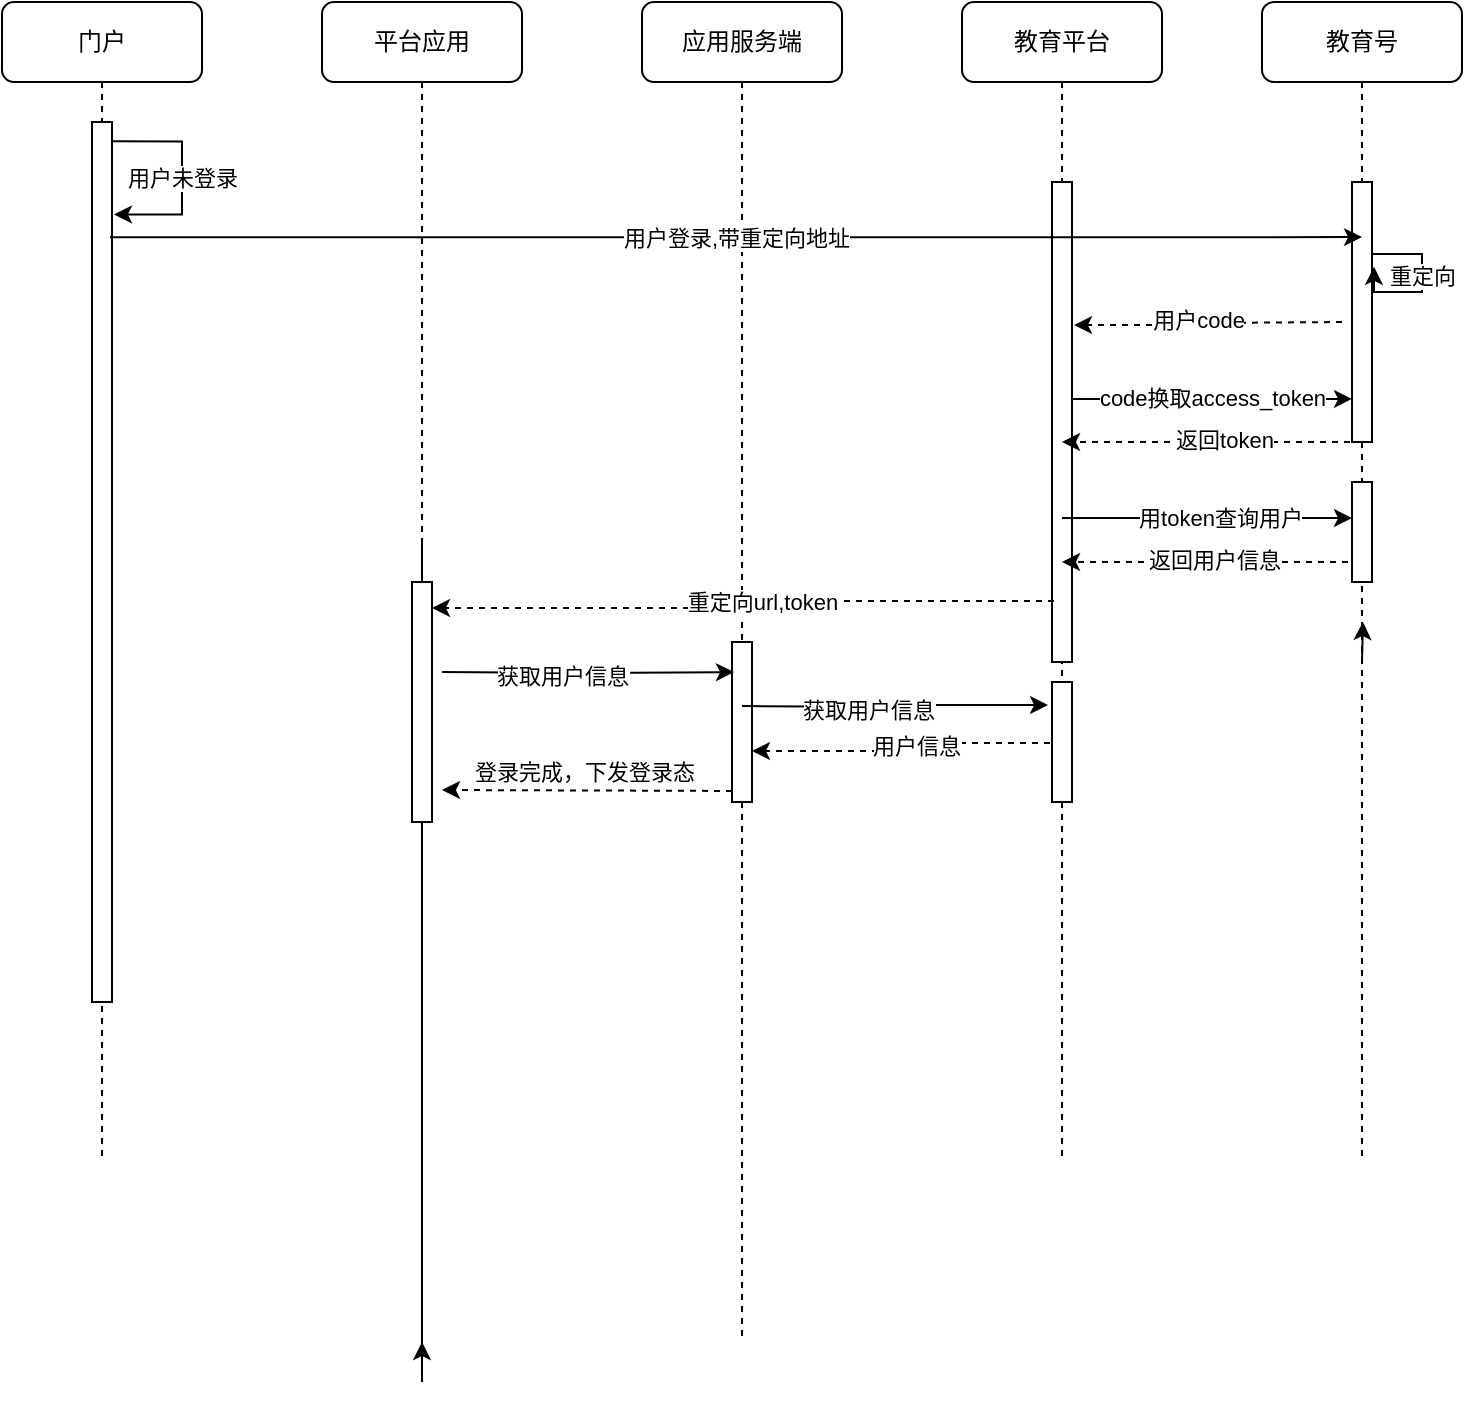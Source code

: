 <mxfile version="21.0.2" type="github">
  <diagram name="Page-1" id="0783ab3e-0a74-02c8-0abd-f7b4e66b4bec">
    <mxGraphModel dx="954" dy="562" grid="1" gridSize="10" guides="1" tooltips="1" connect="1" arrows="1" fold="1" page="1" pageScale="1" pageWidth="850" pageHeight="1100" background="none" math="0" shadow="0">
      <root>
        <mxCell id="0" />
        <mxCell id="1" parent="0" />
        <mxCell id="YV2BT5zyzoHaoUn2P1-p-2" value="平台应用" style="shape=umlLifeline;perimeter=lifelinePerimeter;whiteSpace=wrap;html=1;container=1;collapsible=0;recursiveResize=0;outlineConnect=0;rounded=1;shadow=0;comic=0;labelBackgroundColor=none;strokeWidth=1;fontFamily=Verdana;fontSize=12;align=center;" vertex="1" parent="1">
          <mxGeometry x="260" y="80" width="100" height="670" as="geometry" />
        </mxCell>
        <mxCell id="YV2BT5zyzoHaoUn2P1-p-3" style="edgeStyle=none;rounded=0;orthogonalLoop=1;jettySize=auto;html=1;dashed=1;elbow=vertical;" edge="1" parent="YV2BT5zyzoHaoUn2P1-p-2" target="YV2BT5zyzoHaoUn2P1-p-2">
          <mxGeometry relative="1" as="geometry">
            <mxPoint x="49.5" y="75" as="sourcePoint" />
          </mxGeometry>
        </mxCell>
        <mxCell id="YV2BT5zyzoHaoUn2P1-p-75" style="edgeStyle=orthogonalEdgeStyle;rounded=0;orthogonalLoop=1;jettySize=auto;html=1;" edge="1" parent="YV2BT5zyzoHaoUn2P1-p-2" source="YV2BT5zyzoHaoUn2P1-p-68" target="YV2BT5zyzoHaoUn2P1-p-2">
          <mxGeometry relative="1" as="geometry" />
        </mxCell>
        <mxCell id="YV2BT5zyzoHaoUn2P1-p-68" value="" style="html=1;points=[];perimeter=orthogonalPerimeter;rounded=0;shadow=0;comic=0;labelBackgroundColor=none;strokeWidth=1;fontFamily=Verdana;fontSize=12;align=center;" vertex="1" parent="YV2BT5zyzoHaoUn2P1-p-2">
          <mxGeometry x="45" y="290" width="10" height="120" as="geometry" />
        </mxCell>
        <mxCell id="YV2BT5zyzoHaoUn2P1-p-5" value="应用服务端" style="shape=umlLifeline;perimeter=lifelinePerimeter;whiteSpace=wrap;html=1;container=1;collapsible=0;recursiveResize=0;outlineConnect=0;rounded=1;shadow=0;comic=0;labelBackgroundColor=none;strokeWidth=1;fontFamily=Verdana;fontSize=12;align=center;" vertex="1" parent="1">
          <mxGeometry x="420" y="80" width="100" height="670" as="geometry" />
        </mxCell>
        <mxCell id="YV2BT5zyzoHaoUn2P1-p-7" style="edgeStyle=none;rounded=0;orthogonalLoop=1;jettySize=auto;html=1;elbow=vertical;" edge="1" parent="YV2BT5zyzoHaoUn2P1-p-5" target="YV2BT5zyzoHaoUn2P1-p-5">
          <mxGeometry relative="1" as="geometry">
            <mxPoint x="49.5" y="530" as="sourcePoint" />
          </mxGeometry>
        </mxCell>
        <mxCell id="YV2BT5zyzoHaoUn2P1-p-8" style="edgeStyle=orthogonalEdgeStyle;rounded=0;orthogonalLoop=1;jettySize=auto;html=1;" edge="1" parent="YV2BT5zyzoHaoUn2P1-p-5" target="YV2BT5zyzoHaoUn2P1-p-5">
          <mxGeometry relative="1" as="geometry">
            <Array as="points">
              <mxPoint x="50" y="230" />
              <mxPoint x="50" y="230" />
            </Array>
            <mxPoint x="49.5" y="530" as="sourcePoint" />
          </mxGeometry>
        </mxCell>
        <mxCell id="YV2BT5zyzoHaoUn2P1-p-69" value="" style="html=1;points=[];perimeter=orthogonalPerimeter;rounded=0;shadow=0;comic=0;labelBackgroundColor=none;strokeWidth=1;fontFamily=Verdana;fontSize=12;align=center;" vertex="1" parent="YV2BT5zyzoHaoUn2P1-p-5">
          <mxGeometry x="45" y="320" width="10" height="80" as="geometry" />
        </mxCell>
        <mxCell id="YV2BT5zyzoHaoUn2P1-p-10" value="教育平台" style="shape=umlLifeline;perimeter=lifelinePerimeter;whiteSpace=wrap;html=1;container=1;collapsible=0;recursiveResize=0;outlineConnect=0;rounded=1;shadow=0;comic=0;labelBackgroundColor=none;strokeWidth=1;fontFamily=Verdana;fontSize=12;align=center;" vertex="1" parent="1">
          <mxGeometry x="580" y="80" width="100" height="580" as="geometry" />
        </mxCell>
        <mxCell id="YV2BT5zyzoHaoUn2P1-p-11" style="edgeStyle=orthogonalEdgeStyle;rounded=0;orthogonalLoop=1;jettySize=auto;html=1;" edge="1" parent="YV2BT5zyzoHaoUn2P1-p-10" source="YV2BT5zyzoHaoUn2P1-p-12" target="YV2BT5zyzoHaoUn2P1-p-10">
          <mxGeometry relative="1" as="geometry">
            <Array as="points">
              <mxPoint x="50" y="230" />
              <mxPoint x="50" y="230" />
            </Array>
          </mxGeometry>
        </mxCell>
        <mxCell id="YV2BT5zyzoHaoUn2P1-p-12" value="" style="html=1;points=[];perimeter=orthogonalPerimeter;rounded=0;shadow=0;comic=0;labelBackgroundColor=none;strokeWidth=1;fontFamily=Verdana;fontSize=12;align=center;" vertex="1" parent="YV2BT5zyzoHaoUn2P1-p-10">
          <mxGeometry x="45" y="90" width="10" height="240" as="geometry" />
        </mxCell>
        <mxCell id="YV2BT5zyzoHaoUn2P1-p-74" value="" style="html=1;points=[];perimeter=orthogonalPerimeter;rounded=0;shadow=0;comic=0;labelBackgroundColor=none;strokeWidth=1;fontFamily=Verdana;fontSize=12;align=center;" vertex="1" parent="YV2BT5zyzoHaoUn2P1-p-10">
          <mxGeometry x="45" y="340" width="10" height="60" as="geometry" />
        </mxCell>
        <mxCell id="YV2BT5zyzoHaoUn2P1-p-14" value="门户" style="shape=umlLifeline;perimeter=lifelinePerimeter;whiteSpace=wrap;html=1;container=1;collapsible=0;recursiveResize=0;outlineConnect=0;rounded=1;shadow=0;comic=0;labelBackgroundColor=none;strokeWidth=1;fontFamily=Verdana;fontSize=12;align=center;" vertex="1" parent="1">
          <mxGeometry x="100" y="80" width="100" height="580" as="geometry" />
        </mxCell>
        <mxCell id="YV2BT5zyzoHaoUn2P1-p-15" value="" style="html=1;points=[];perimeter=orthogonalPerimeter;rounded=0;shadow=0;comic=0;labelBackgroundColor=none;strokeWidth=1;fontFamily=Verdana;fontSize=12;align=center;" vertex="1" parent="YV2BT5zyzoHaoUn2P1-p-14">
          <mxGeometry x="45" y="60" width="10" height="440" as="geometry" />
        </mxCell>
        <mxCell id="YV2BT5zyzoHaoUn2P1-p-61" value="用户未登录" style="edgeStyle=orthogonalEdgeStyle;rounded=0;orthogonalLoop=1;jettySize=auto;html=1;entryX=1.1;entryY=0.105;entryDx=0;entryDy=0;entryPerimeter=0;exitX=1;exitY=0.022;exitDx=0;exitDy=0;exitPerimeter=0;" edge="1" parent="YV2BT5zyzoHaoUn2P1-p-14" source="YV2BT5zyzoHaoUn2P1-p-15" target="YV2BT5zyzoHaoUn2P1-p-15">
          <mxGeometry relative="1" as="geometry">
            <Array as="points">
              <mxPoint x="90" y="70" />
              <mxPoint x="90" y="106" />
            </Array>
          </mxGeometry>
        </mxCell>
        <mxCell id="YV2BT5zyzoHaoUn2P1-p-18" value="教育号" style="shape=umlLifeline;perimeter=lifelinePerimeter;whiteSpace=wrap;html=1;container=1;collapsible=0;recursiveResize=0;outlineConnect=0;rounded=1;shadow=0;comic=0;labelBackgroundColor=none;strokeWidth=1;fontFamily=Verdana;fontSize=12;align=center;" vertex="1" parent="1">
          <mxGeometry x="730" y="80" width="100" height="580" as="geometry" />
        </mxCell>
        <mxCell id="YV2BT5zyzoHaoUn2P1-p-19" style="edgeStyle=none;rounded=0;orthogonalLoop=1;jettySize=auto;html=1;" edge="1" parent="YV2BT5zyzoHaoUn2P1-p-18" source="YV2BT5zyzoHaoUn2P1-p-20">
          <mxGeometry relative="1" as="geometry">
            <mxPoint x="55" y="190" as="targetPoint" />
          </mxGeometry>
        </mxCell>
        <mxCell id="YV2BT5zyzoHaoUn2P1-p-20" value="" style="html=1;points=[];perimeter=orthogonalPerimeter;rounded=0;shadow=0;comic=0;labelBackgroundColor=none;strokeWidth=1;fontFamily=Verdana;fontSize=12;align=center;" vertex="1" parent="YV2BT5zyzoHaoUn2P1-p-18">
          <mxGeometry x="45" y="90" width="10" height="130" as="geometry" />
        </mxCell>
        <mxCell id="YV2BT5zyzoHaoUn2P1-p-21" value="" style="edgeStyle=none;rounded=0;orthogonalLoop=1;jettySize=auto;html=1;" edge="1" parent="YV2BT5zyzoHaoUn2P1-p-18" target="YV2BT5zyzoHaoUn2P1-p-20">
          <mxGeometry relative="1" as="geometry">
            <mxPoint x="55" y="190" as="sourcePoint" />
          </mxGeometry>
        </mxCell>
        <mxCell id="YV2BT5zyzoHaoUn2P1-p-25" value="" style="html=1;points=[];perimeter=orthogonalPerimeter;rounded=0;shadow=0;comic=0;labelBackgroundColor=none;strokeWidth=1;fontFamily=Verdana;fontSize=12;align=center;" vertex="1" parent="YV2BT5zyzoHaoUn2P1-p-18">
          <mxGeometry x="45" y="240" width="10" height="50" as="geometry" />
        </mxCell>
        <mxCell id="YV2BT5zyzoHaoUn2P1-p-26" style="edgeStyle=orthogonalEdgeStyle;rounded=0;orthogonalLoop=1;jettySize=auto;html=1;" edge="1" parent="YV2BT5zyzoHaoUn2P1-p-18" target="YV2BT5zyzoHaoUn2P1-p-18">
          <mxGeometry relative="1" as="geometry">
            <mxPoint x="50" y="330" as="sourcePoint" />
          </mxGeometry>
        </mxCell>
        <mxCell id="YV2BT5zyzoHaoUn2P1-p-62" value="重定向" style="edgeStyle=orthogonalEdgeStyle;rounded=0;orthogonalLoop=1;jettySize=auto;html=1;entryX=1.1;entryY=0.326;entryDx=0;entryDy=0;entryPerimeter=0;exitX=1;exitY=0.209;exitDx=0;exitDy=0;exitPerimeter=0;" edge="1" parent="YV2BT5zyzoHaoUn2P1-p-18" source="YV2BT5zyzoHaoUn2P1-p-20" target="YV2BT5zyzoHaoUn2P1-p-20">
          <mxGeometry relative="1" as="geometry">
            <Array as="points">
              <mxPoint x="80" y="126" />
              <mxPoint x="80" y="145" />
            </Array>
          </mxGeometry>
        </mxCell>
        <mxCell id="YV2BT5zyzoHaoUn2P1-p-35" style="rounded=0;orthogonalLoop=1;jettySize=auto;html=1;elbow=vertical;dashed=1;exitX=0;exitY=0.931;exitDx=0;exitDy=0;exitPerimeter=0;" edge="1" parent="1" source="YV2BT5zyzoHaoUn2P1-p-69">
          <mxGeometry relative="1" as="geometry">
            <mxPoint x="466" y="552.6" as="sourcePoint" />
            <mxPoint x="320" y="474" as="targetPoint" />
          </mxGeometry>
        </mxCell>
        <mxCell id="YV2BT5zyzoHaoUn2P1-p-36" value="登录完成，下发登录态" style="edgeLabel;html=1;align=center;verticalAlign=middle;resizable=0;points=[];" vertex="1" connectable="0" parent="YV2BT5zyzoHaoUn2P1-p-35">
          <mxGeometry x="-0.314" y="-1" relative="1" as="geometry">
            <mxPoint x="-25" y="-9" as="offset" />
          </mxGeometry>
        </mxCell>
        <mxCell id="YV2BT5zyzoHaoUn2P1-p-38" style="edgeStyle=none;rounded=0;orthogonalLoop=1;jettySize=auto;html=1;elbow=vertical;dashed=1;exitX=-0.2;exitY=0.8;exitDx=0;exitDy=0;exitPerimeter=0;" edge="1" parent="1" source="YV2BT5zyzoHaoUn2P1-p-25" target="YV2BT5zyzoHaoUn2P1-p-10">
          <mxGeometry relative="1" as="geometry">
            <mxPoint x="770" y="535" as="sourcePoint" />
            <mxPoint x="640" y="430" as="targetPoint" />
          </mxGeometry>
        </mxCell>
        <mxCell id="YV2BT5zyzoHaoUn2P1-p-39" value="返回用户信息" style="edgeLabel;html=1;align=center;verticalAlign=middle;resizable=0;points=[];" vertex="1" connectable="0" parent="YV2BT5zyzoHaoUn2P1-p-38">
          <mxGeometry x="-0.314" y="-1" relative="1" as="geometry">
            <mxPoint x="-18" as="offset" />
          </mxGeometry>
        </mxCell>
        <mxCell id="YV2BT5zyzoHaoUn2P1-p-40" style="edgeStyle=orthogonalEdgeStyle;rounded=0;orthogonalLoop=1;jettySize=auto;html=1;dashed=1;exitX=0.1;exitY=0.873;exitDx=0;exitDy=0;exitPerimeter=0;entryX=1;entryY=0.108;entryDx=0;entryDy=0;entryPerimeter=0;" edge="1" parent="1" source="YV2BT5zyzoHaoUn2P1-p-12" target="YV2BT5zyzoHaoUn2P1-p-68">
          <mxGeometry relative="1" as="geometry">
            <mxPoint x="620" y="450" as="sourcePoint" />
            <mxPoint x="380" y="390" as="targetPoint" />
          </mxGeometry>
        </mxCell>
        <mxCell id="YV2BT5zyzoHaoUn2P1-p-41" value="重定向url,token" style="edgeLabel;html=1;align=center;verticalAlign=middle;resizable=0;points=[];" vertex="1" connectable="0" parent="YV2BT5zyzoHaoUn2P1-p-40">
          <mxGeometry x="-0.198" relative="1" as="geometry">
            <mxPoint x="-20" as="offset" />
          </mxGeometry>
        </mxCell>
        <mxCell id="YV2BT5zyzoHaoUn2P1-p-50" style="edgeStyle=orthogonalEdgeStyle;rounded=0;orthogonalLoop=1;jettySize=auto;html=1;entryX=1;entryY=0.681;entryDx=0;entryDy=0;entryPerimeter=0;exitX=-0.1;exitY=0.508;exitDx=0;exitDy=0;exitPerimeter=0;dashed=1;" edge="1" parent="1" source="YV2BT5zyzoHaoUn2P1-p-74" target="YV2BT5zyzoHaoUn2P1-p-69">
          <mxGeometry relative="1" as="geometry" />
        </mxCell>
        <mxCell id="YV2BT5zyzoHaoUn2P1-p-51" value="用户信息" style="edgeLabel;html=1;align=center;verticalAlign=middle;resizable=0;points=[];" vertex="1" connectable="0" parent="YV2BT5zyzoHaoUn2P1-p-50">
          <mxGeometry x="-0.124" y="1" relative="1" as="geometry">
            <mxPoint as="offset" />
          </mxGeometry>
        </mxCell>
        <mxCell id="YV2BT5zyzoHaoUn2P1-p-57" value="用户登录,带重定向地址" style="edgeStyle=orthogonalEdgeStyle;rounded=0;orthogonalLoop=1;jettySize=auto;html=1;exitX=0.9;exitY=0.131;exitDx=0;exitDy=0;exitPerimeter=0;entryX=0.5;entryY=0.212;entryDx=0;entryDy=0;entryPerimeter=0;" edge="1" parent="1" source="YV2BT5zyzoHaoUn2P1-p-15" target="YV2BT5zyzoHaoUn2P1-p-20">
          <mxGeometry relative="1" as="geometry">
            <mxPoint x="770" y="191" as="targetPoint" />
          </mxGeometry>
        </mxCell>
        <mxCell id="YV2BT5zyzoHaoUn2P1-p-59" style="edgeStyle=orthogonalEdgeStyle;rounded=0;orthogonalLoop=1;jettySize=auto;html=1;dashed=1;entryX=1.1;entryY=0.298;entryDx=0;entryDy=0;entryPerimeter=0;" edge="1" parent="1" target="YV2BT5zyzoHaoUn2P1-p-12">
          <mxGeometry relative="1" as="geometry">
            <mxPoint x="770" y="240" as="sourcePoint" />
            <mxPoint x="640" y="240" as="targetPoint" />
          </mxGeometry>
        </mxCell>
        <mxCell id="YV2BT5zyzoHaoUn2P1-p-60" value="用户code" style="edgeLabel;html=1;align=center;verticalAlign=middle;resizable=0;points=[];" vertex="1" connectable="0" parent="YV2BT5zyzoHaoUn2P1-p-59">
          <mxGeometry x="-0.125" y="-2" relative="1" as="geometry">
            <mxPoint x="-13" as="offset" />
          </mxGeometry>
        </mxCell>
        <mxCell id="YV2BT5zyzoHaoUn2P1-p-63" value="code换取access_token" style="edgeStyle=none;rounded=0;orthogonalLoop=1;jettySize=auto;html=1;elbow=vertical;exitX=1;exitY=0.452;exitDx=0;exitDy=0;exitPerimeter=0;" edge="1" parent="1" source="YV2BT5zyzoHaoUn2P1-p-12" target="YV2BT5zyzoHaoUn2P1-p-20">
          <mxGeometry relative="1" as="geometry">
            <mxPoint x="640" y="360" as="sourcePoint" />
            <mxPoint x="770" y="360" as="targetPoint" />
          </mxGeometry>
        </mxCell>
        <mxCell id="YV2BT5zyzoHaoUn2P1-p-64" style="rounded=0;orthogonalLoop=1;jettySize=auto;html=1;elbow=vertical;dashed=1;exitX=0.5;exitY=1;exitDx=0;exitDy=0;exitPerimeter=0;" edge="1" parent="1" source="YV2BT5zyzoHaoUn2P1-p-20" target="YV2BT5zyzoHaoUn2P1-p-10">
          <mxGeometry relative="1" as="geometry">
            <mxPoint x="770" y="280" as="sourcePoint" />
            <mxPoint x="630" y="380" as="targetPoint" />
          </mxGeometry>
        </mxCell>
        <mxCell id="YV2BT5zyzoHaoUn2P1-p-65" value="返回token" style="edgeLabel;html=1;align=center;verticalAlign=middle;resizable=0;points=[];" vertex="1" connectable="0" parent="YV2BT5zyzoHaoUn2P1-p-64">
          <mxGeometry x="-0.314" y="-1" relative="1" as="geometry">
            <mxPoint x="-18" as="offset" />
          </mxGeometry>
        </mxCell>
        <mxCell id="YV2BT5zyzoHaoUn2P1-p-66" style="edgeStyle=none;rounded=0;orthogonalLoop=1;jettySize=auto;html=1;elbow=vertical;entryX=0;entryY=0.36;entryDx=0;entryDy=0;entryPerimeter=0;" edge="1" parent="1" source="YV2BT5zyzoHaoUn2P1-p-10" target="YV2BT5zyzoHaoUn2P1-p-25">
          <mxGeometry relative="1" as="geometry">
            <mxPoint x="630" y="410" as="sourcePoint" />
            <mxPoint x="775" y="410" as="targetPoint" />
          </mxGeometry>
        </mxCell>
        <mxCell id="YV2BT5zyzoHaoUn2P1-p-67" value="用token查询用户" style="edgeLabel;html=1;align=center;verticalAlign=middle;resizable=0;points=[];" vertex="1" connectable="0" parent="YV2BT5zyzoHaoUn2P1-p-66">
          <mxGeometry x="0.265" relative="1" as="geometry">
            <mxPoint x="-13" as="offset" />
          </mxGeometry>
        </mxCell>
        <mxCell id="YV2BT5zyzoHaoUn2P1-p-70" style="edgeStyle=orthogonalEdgeStyle;rounded=0;orthogonalLoop=1;jettySize=auto;html=1;entryX=0.1;entryY=0.188;entryDx=0;entryDy=0;entryPerimeter=0;" edge="1" parent="1" target="YV2BT5zyzoHaoUn2P1-p-69">
          <mxGeometry relative="1" as="geometry">
            <mxPoint x="320" y="415" as="sourcePoint" />
          </mxGeometry>
        </mxCell>
        <mxCell id="YV2BT5zyzoHaoUn2P1-p-71" value="获取用户信息" style="edgeLabel;html=1;align=center;verticalAlign=middle;resizable=0;points=[];" vertex="1" connectable="0" parent="YV2BT5zyzoHaoUn2P1-p-70">
          <mxGeometry x="-0.181" y="-1" relative="1" as="geometry">
            <mxPoint as="offset" />
          </mxGeometry>
        </mxCell>
        <mxCell id="YV2BT5zyzoHaoUn2P1-p-72" style="edgeStyle=orthogonalEdgeStyle;rounded=0;orthogonalLoop=1;jettySize=auto;html=1;entryX=-0.2;entryY=0.192;entryDx=0;entryDy=0;entryPerimeter=0;" edge="1" parent="1" target="YV2BT5zyzoHaoUn2P1-p-74">
          <mxGeometry relative="1" as="geometry">
            <mxPoint x="470" y="432" as="sourcePoint" />
            <mxPoint x="476" y="415" as="targetPoint" />
          </mxGeometry>
        </mxCell>
        <mxCell id="YV2BT5zyzoHaoUn2P1-p-73" value="获取用户信息" style="edgeLabel;html=1;align=center;verticalAlign=middle;resizable=0;points=[];" vertex="1" connectable="0" parent="YV2BT5zyzoHaoUn2P1-p-72">
          <mxGeometry x="-0.181" y="-1" relative="1" as="geometry">
            <mxPoint as="offset" />
          </mxGeometry>
        </mxCell>
      </root>
    </mxGraphModel>
  </diagram>
</mxfile>
